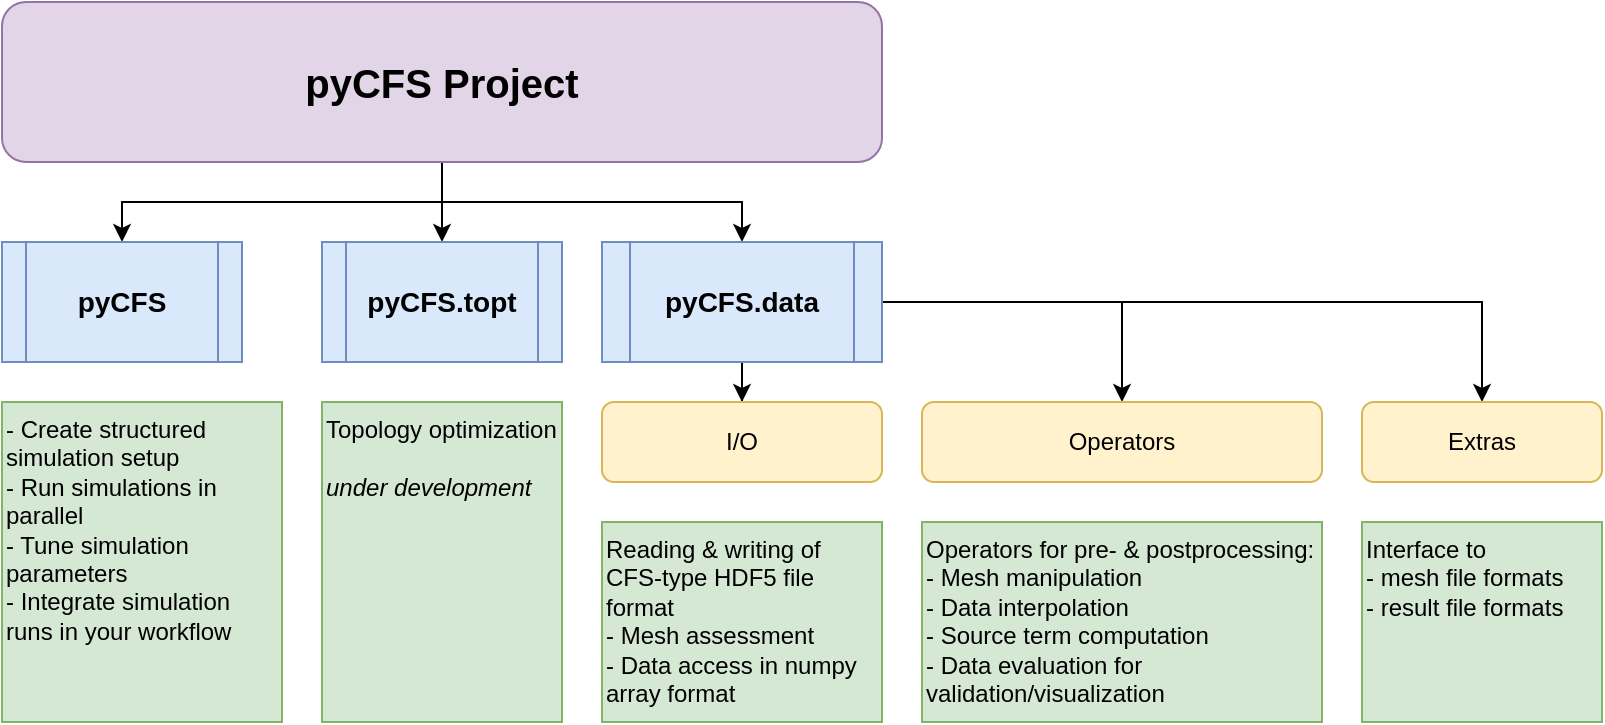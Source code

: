 <mxfile version="26.2.2" pages="2">
  <diagram name="Page-1" id="c0KuSvCBTgdYg2i_AYo8">
    <mxGraphModel dx="2241" dy="813" grid="1" gridSize="10" guides="1" tooltips="1" connect="1" arrows="1" fold="1" page="1" pageScale="1" pageWidth="827" pageHeight="1169" math="0" shadow="0">
      <root>
        <mxCell id="0" />
        <mxCell id="1" parent="0" />
        <mxCell id="IvZlDAcGP4e5yj_wRt1W-22" style="edgeStyle=orthogonalEdgeStyle;rounded=0;orthogonalLoop=1;jettySize=auto;html=1;" edge="1" parent="1" source="IvZlDAcGP4e5yj_wRt1W-9" target="IvZlDAcGP4e5yj_wRt1W-21">
          <mxGeometry relative="1" as="geometry" />
        </mxCell>
        <mxCell id="IvZlDAcGP4e5yj_wRt1W-23" style="edgeStyle=orthogonalEdgeStyle;rounded=0;orthogonalLoop=1;jettySize=auto;html=1;" edge="1" parent="1" source="IvZlDAcGP4e5yj_wRt1W-9" target="IvZlDAcGP4e5yj_wRt1W-19">
          <mxGeometry relative="1" as="geometry" />
        </mxCell>
        <mxCell id="IvZlDAcGP4e5yj_wRt1W-24" style="edgeStyle=orthogonalEdgeStyle;rounded=0;orthogonalLoop=1;jettySize=auto;html=1;" edge="1" parent="1" source="IvZlDAcGP4e5yj_wRt1W-9" target="IvZlDAcGP4e5yj_wRt1W-20">
          <mxGeometry relative="1" as="geometry" />
        </mxCell>
        <mxCell id="IvZlDAcGP4e5yj_wRt1W-9" value="pyCFS Project" style="rounded=1;whiteSpace=wrap;html=1;fillColor=#e1d5e7;strokeColor=#9673a6;fontStyle=1;fontSize=20;" vertex="1" parent="1">
          <mxGeometry x="-120" y="240" width="440" height="80" as="geometry" />
        </mxCell>
        <mxCell id="IvZlDAcGP4e5yj_wRt1W-19" value="pyCFS" style="shape=process;whiteSpace=wrap;html=1;backgroundOutline=1;fillColor=#dae8fc;strokeColor=#6c8ebf;fontStyle=1;fontSize=14;" vertex="1" parent="1">
          <mxGeometry x="-120" y="360" width="120" height="60" as="geometry" />
        </mxCell>
        <mxCell id="IvZlDAcGP4e5yj_wRt1W-20" value="pyCFS.topt" style="shape=process;whiteSpace=wrap;html=1;backgroundOutline=1;fillColor=#dae8fc;strokeColor=#6c8ebf;fontStyle=1;fontSize=14;" vertex="1" parent="1">
          <mxGeometry x="40" y="360" width="120" height="60" as="geometry" />
        </mxCell>
        <mxCell id="IvZlDAcGP4e5yj_wRt1W-33" style="edgeStyle=orthogonalEdgeStyle;rounded=0;orthogonalLoop=1;jettySize=auto;html=1;" edge="1" parent="1" source="IvZlDAcGP4e5yj_wRt1W-21" target="IvZlDAcGP4e5yj_wRt1W-31">
          <mxGeometry relative="1" as="geometry" />
        </mxCell>
        <mxCell id="IvZlDAcGP4e5yj_wRt1W-34" style="edgeStyle=orthogonalEdgeStyle;rounded=0;orthogonalLoop=1;jettySize=auto;html=1;" edge="1" parent="1" source="IvZlDAcGP4e5yj_wRt1W-21" target="IvZlDAcGP4e5yj_wRt1W-30">
          <mxGeometry relative="1" as="geometry" />
        </mxCell>
        <mxCell id="IvZlDAcGP4e5yj_wRt1W-35" style="edgeStyle=orthogonalEdgeStyle;rounded=0;orthogonalLoop=1;jettySize=auto;html=1;" edge="1" parent="1" source="IvZlDAcGP4e5yj_wRt1W-21" target="IvZlDAcGP4e5yj_wRt1W-32">
          <mxGeometry relative="1" as="geometry" />
        </mxCell>
        <mxCell id="IvZlDAcGP4e5yj_wRt1W-21" value="pyCFS.data" style="shape=process;whiteSpace=wrap;html=1;backgroundOutline=1;fillColor=#dae8fc;strokeColor=#6c8ebf;fontStyle=1;fontSize=14;" vertex="1" parent="1">
          <mxGeometry x="180" y="360" width="140" height="60" as="geometry" />
        </mxCell>
        <mxCell id="IvZlDAcGP4e5yj_wRt1W-30" value="I/O" style="rounded=1;whiteSpace=wrap;html=1;fillColor=#fff2cc;strokeColor=#d6b656;" vertex="1" parent="1">
          <mxGeometry x="180" y="440" width="140" height="40" as="geometry" />
        </mxCell>
        <mxCell id="IvZlDAcGP4e5yj_wRt1W-31" value="Operators" style="rounded=1;whiteSpace=wrap;html=1;fillColor=#fff2cc;strokeColor=#d6b656;" vertex="1" parent="1">
          <mxGeometry x="340" y="440" width="200" height="40" as="geometry" />
        </mxCell>
        <mxCell id="IvZlDAcGP4e5yj_wRt1W-32" value="Extras" style="rounded=1;whiteSpace=wrap;html=1;fillColor=#fff2cc;strokeColor=#d6b656;" vertex="1" parent="1">
          <mxGeometry x="560" y="440" width="120" height="40" as="geometry" />
        </mxCell>
        <mxCell id="IvZlDAcGP4e5yj_wRt1W-49" value="&lt;div&gt;Topology optimization&lt;/div&gt;&lt;i&gt;&lt;div&gt;&lt;i&gt;&lt;br&gt;&lt;/i&gt;&lt;/div&gt;under development&lt;/i&gt;" style="text;html=1;align=left;verticalAlign=top;whiteSpace=wrap;rounded=0;fillColor=#d5e8d4;strokeColor=#82b366;" vertex="1" parent="1">
          <mxGeometry x="40" y="440" width="120" height="160" as="geometry" />
        </mxCell>
        <mxCell id="IvZlDAcGP4e5yj_wRt1W-50" value="&lt;div&gt;- Create structured simulation setup&lt;/div&gt;&lt;div&gt;- Run simulations in parallel&lt;/div&gt;&lt;div&gt;- Tune simulation parameters&lt;/div&gt;&lt;div&gt;- Integrate simulation runs in your workflow&lt;/div&gt;" style="text;html=1;align=left;verticalAlign=top;whiteSpace=wrap;rounded=0;fillColor=#d5e8d4;strokeColor=#82b366;" vertex="1" parent="1">
          <mxGeometry x="-120" y="440" width="140" height="160" as="geometry" />
        </mxCell>
        <mxCell id="IvZlDAcGP4e5yj_wRt1W-51" value="Operators for pre- &amp;amp; postprocessing:&lt;div&gt;- Mesh manipulation&lt;/div&gt;&lt;div&gt;- Data interpolation&lt;/div&gt;&lt;div&gt;- Source term computation&lt;/div&gt;&lt;div&gt;- Data evaluation for validation/visualization&lt;/div&gt;" style="text;html=1;align=left;verticalAlign=top;whiteSpace=wrap;rounded=0;fillColor=#d5e8d4;strokeColor=#82b366;" vertex="1" parent="1">
          <mxGeometry x="340" y="500" width="200" height="100" as="geometry" />
        </mxCell>
        <mxCell id="IvZlDAcGP4e5yj_wRt1W-54" value="Interface to&amp;nbsp;&lt;div&gt;- mesh file formats&lt;/div&gt;&lt;div&gt;- result file formats&lt;/div&gt;" style="text;html=1;align=left;verticalAlign=top;whiteSpace=wrap;rounded=0;fillColor=#d5e8d4;strokeColor=#82b366;" vertex="1" parent="1">
          <mxGeometry x="560" y="500" width="120" height="100" as="geometry" />
        </mxCell>
        <mxCell id="IvZlDAcGP4e5yj_wRt1W-55" value="Reading &amp;amp; writing of CFS-type HDF5 file format&lt;div&gt;&lt;span style=&quot;background-color: transparent; color: light-dark(rgb(0, 0, 0), rgb(255, 255, 255));&quot;&gt;- Mesh assessment&lt;/span&gt;&lt;/div&gt;&lt;div&gt;- Data access in numpy array format&lt;/div&gt;" style="text;html=1;align=left;verticalAlign=top;whiteSpace=wrap;rounded=0;fillColor=#d5e8d4;strokeColor=#82b366;" vertex="1" parent="1">
          <mxGeometry x="180" y="500" width="140" height="100" as="geometry" />
        </mxCell>
      </root>
    </mxGraphModel>
  </diagram>
  <diagram id="g5BtnlxS3S-XRJwnQjy1" name="Page-2">
    <mxGraphModel dx="1414" dy="813" grid="1" gridSize="10" guides="1" tooltips="1" connect="1" arrows="1" fold="1" page="1" pageScale="1" pageWidth="827" pageHeight="1169" math="0" shadow="0">
      <root>
        <mxCell id="0" />
        <mxCell id="1" parent="0" />
        <mxCell id="Y0nISsGO1w79w4lQLtRj-10" style="edgeStyle=orthogonalEdgeStyle;rounded=0;orthogonalLoop=1;jettySize=auto;html=1;entryX=0.5;entryY=0;entryDx=0;entryDy=0;" edge="1" parent="1" source="ypweCXgVusWotNEsRDGq-1" target="ypweCXgVusWotNEsRDGq-4">
          <mxGeometry relative="1" as="geometry" />
        </mxCell>
        <mxCell id="Y0nISsGO1w79w4lQLtRj-11" style="edgeStyle=orthogonalEdgeStyle;rounded=0;orthogonalLoop=1;jettySize=auto;html=1;exitX=0;exitY=0.5;exitDx=0;exitDy=0;" edge="1" parent="1" source="ypweCXgVusWotNEsRDGq-5" target="ypweCXgVusWotNEsRDGq-1">
          <mxGeometry relative="1" as="geometry">
            <Array as="points">
              <mxPoint x="420" y="420" />
            </Array>
          </mxGeometry>
        </mxCell>
        <mxCell id="ypweCXgVusWotNEsRDGq-1" value="pyCFS" style="rounded=1;whiteSpace=wrap;html=1;fillColor=#f8cecc;strokeColor=#b85450;" vertex="1" parent="1">
          <mxGeometry x="360" y="320" width="120" height="80" as="geometry" />
        </mxCell>
        <mxCell id="Y0nISsGO1w79w4lQLtRj-9" style="edgeStyle=orthogonalEdgeStyle;rounded=0;orthogonalLoop=1;jettySize=auto;html=1;entryX=0.5;entryY=1;entryDx=0;entryDy=0;" edge="1" parent="1" source="ypweCXgVusWotNEsRDGq-1" target="ypweCXgVusWotNEsRDGq-2">
          <mxGeometry relative="1" as="geometry" />
        </mxCell>
        <mxCell id="ypweCXgVusWotNEsRDGq-2" value="Parameters" style="rounded=1;whiteSpace=wrap;html=1;fillColor=#fff2cc;strokeColor=#d6b656;" vertex="1" parent="1">
          <mxGeometry x="220" y="280" width="120" height="40" as="geometry" />
        </mxCell>
        <mxCell id="Y0nISsGO1w79w4lQLtRj-8" style="edgeStyle=orthogonalEdgeStyle;rounded=0;orthogonalLoop=1;jettySize=auto;html=1;entryX=0.5;entryY=1;entryDx=0;entryDy=0;" edge="1" parent="1" source="ypweCXgVusWotNEsRDGq-1" target="ypweCXgVusWotNEsRDGq-3">
          <mxGeometry relative="1" as="geometry">
            <mxPoint x="560" y="370" as="sourcePoint" />
          </mxGeometry>
        </mxCell>
        <mxCell id="ypweCXgVusWotNEsRDGq-3" value="Templates" style="rounded=1;whiteSpace=wrap;html=1;fillColor=#fff2cc;strokeColor=#d6b656;" vertex="1" parent="1">
          <mxGeometry x="500" y="280" width="120" height="40" as="geometry" />
        </mxCell>
        <mxCell id="ypweCXgVusWotNEsRDGq-4" value="CFS Simulation Files" style="rounded=1;whiteSpace=wrap;html=1;fillColor=#fff2cc;strokeColor=#d6b656;" vertex="1" parent="1">
          <mxGeometry x="220" y="400" width="120" height="40" as="geometry" />
        </mxCell>
        <mxCell id="ypweCXgVusWotNEsRDGq-5" value="CFS Result Files" style="rounded=1;whiteSpace=wrap;html=1;fillColor=#fff2cc;strokeColor=#d6b656;" vertex="1" parent="1">
          <mxGeometry x="500" y="400" width="120" height="40" as="geometry" />
        </mxCell>
      </root>
    </mxGraphModel>
  </diagram>
</mxfile>
